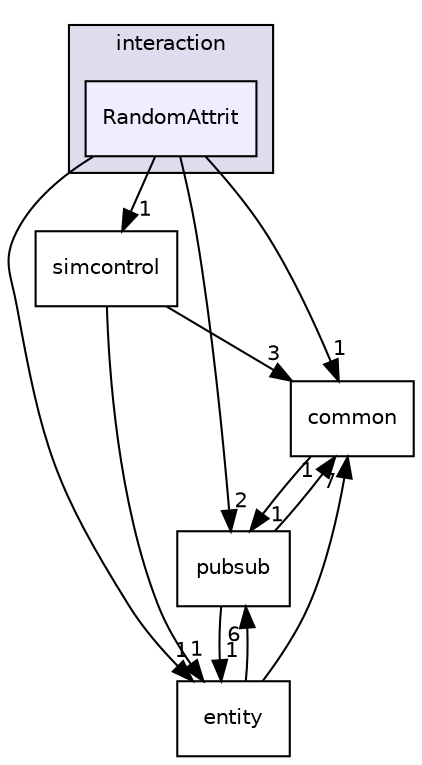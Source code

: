 digraph "/root/scrimmage/scrimmage/include/scrimmage/plugins/interaction/RandomAttrit" {
  compound=true
  node [ fontsize="10", fontname="Helvetica"];
  edge [ labelfontsize="10", labelfontname="Helvetica"];
  subgraph clusterdir_e780a5c579cb35e946684e8694642ace {
    graph [ bgcolor="#ddddee", pencolor="black", label="interaction" fontname="Helvetica", fontsize="10", URL="dir_e780a5c579cb35e946684e8694642ace.html"]
  dir_e1589e454559f4508d9a729436a65682 [shape=box, label="RandomAttrit", style="filled", fillcolor="#eeeeff", pencolor="black", URL="dir_e1589e454559f4508d9a729436a65682.html"];
  }
  dir_edb592701dc45cc21f3d1cc2e72efe9a [shape=box label="common" URL="dir_edb592701dc45cc21f3d1cc2e72efe9a.html"];
  dir_8dabc27971b3bc145bbcc2e849e82380 [shape=box label="simcontrol" URL="dir_8dabc27971b3bc145bbcc2e849e82380.html"];
  dir_8f25491911d3a3415d21158b3a48c0c1 [shape=box label="pubsub" URL="dir_8f25491911d3a3415d21158b3a48c0c1.html"];
  dir_5ef164da32927a27aef05eae2283c928 [shape=box label="entity" URL="dir_5ef164da32927a27aef05eae2283c928.html"];
  dir_e1589e454559f4508d9a729436a65682->dir_edb592701dc45cc21f3d1cc2e72efe9a [headlabel="1", labeldistance=1.5 headhref="dir_000095_000007.html"];
  dir_e1589e454559f4508d9a729436a65682->dir_8dabc27971b3bc145bbcc2e849e82380 [headlabel="1", labeldistance=1.5 headhref="dir_000095_000151.html"];
  dir_e1589e454559f4508d9a729436a65682->dir_8f25491911d3a3415d21158b3a48c0c1 [headlabel="2", labeldistance=1.5 headhref="dir_000095_000149.html"];
  dir_e1589e454559f4508d9a729436a65682->dir_5ef164da32927a27aef05eae2283c928 [headlabel="1", labeldistance=1.5 headhref="dir_000095_000008.html"];
  dir_edb592701dc45cc21f3d1cc2e72efe9a->dir_8f25491911d3a3415d21158b3a48c0c1 [headlabel="1", labeldistance=1.5 headhref="dir_000007_000149.html"];
  dir_8dabc27971b3bc145bbcc2e849e82380->dir_edb592701dc45cc21f3d1cc2e72efe9a [headlabel="3", labeldistance=1.5 headhref="dir_000151_000007.html"];
  dir_8dabc27971b3bc145bbcc2e849e82380->dir_5ef164da32927a27aef05eae2283c928 [headlabel="1", labeldistance=1.5 headhref="dir_000151_000008.html"];
  dir_8f25491911d3a3415d21158b3a48c0c1->dir_edb592701dc45cc21f3d1cc2e72efe9a [headlabel="1", labeldistance=1.5 headhref="dir_000149_000007.html"];
  dir_8f25491911d3a3415d21158b3a48c0c1->dir_5ef164da32927a27aef05eae2283c928 [headlabel="1", labeldistance=1.5 headhref="dir_000149_000008.html"];
  dir_5ef164da32927a27aef05eae2283c928->dir_edb592701dc45cc21f3d1cc2e72efe9a [headlabel="7", labeldistance=1.5 headhref="dir_000008_000007.html"];
  dir_5ef164da32927a27aef05eae2283c928->dir_8f25491911d3a3415d21158b3a48c0c1 [headlabel="6", labeldistance=1.5 headhref="dir_000008_000149.html"];
}
